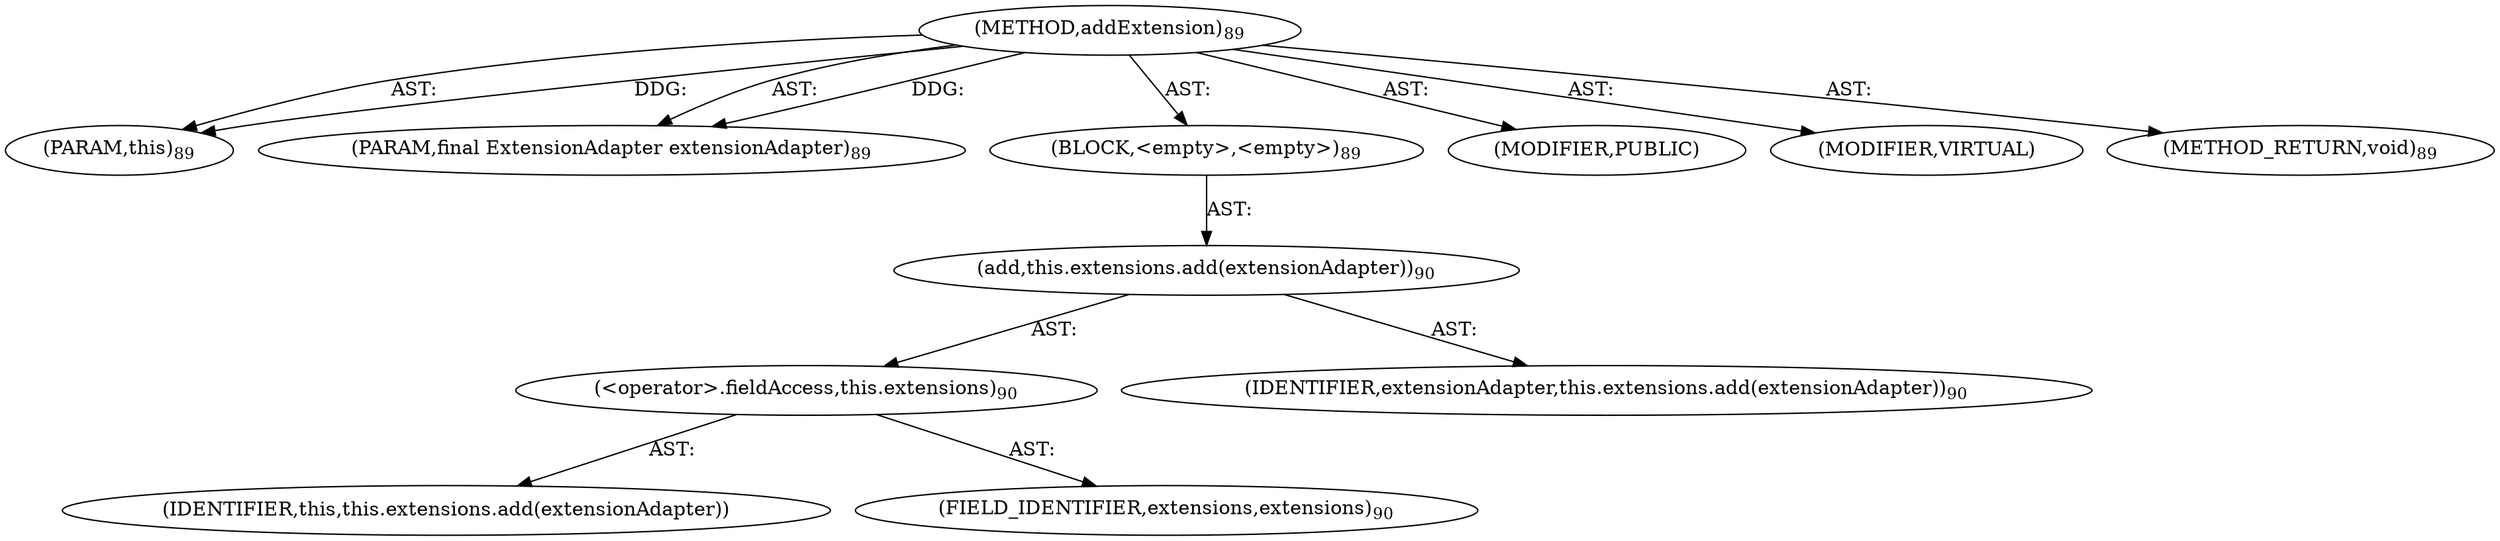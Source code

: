 digraph "addExtension" {  
"111669149696" [label = <(METHOD,addExtension)<SUB>89</SUB>> ]
"115964116994" [label = <(PARAM,this)<SUB>89</SUB>> ]
"115964116995" [label = <(PARAM,final ExtensionAdapter extensionAdapter)<SUB>89</SUB>> ]
"25769803776" [label = <(BLOCK,&lt;empty&gt;,&lt;empty&gt;)<SUB>89</SUB>> ]
"30064771072" [label = <(add,this.extensions.add(extensionAdapter))<SUB>90</SUB>> ]
"30064771073" [label = <(&lt;operator&gt;.fieldAccess,this.extensions)<SUB>90</SUB>> ]
"68719476740" [label = <(IDENTIFIER,this,this.extensions.add(extensionAdapter))> ]
"55834574848" [label = <(FIELD_IDENTIFIER,extensions,extensions)<SUB>90</SUB>> ]
"68719476741" [label = <(IDENTIFIER,extensionAdapter,this.extensions.add(extensionAdapter))<SUB>90</SUB>> ]
"133143986178" [label = <(MODIFIER,PUBLIC)> ]
"133143986179" [label = <(MODIFIER,VIRTUAL)> ]
"128849018880" [label = <(METHOD_RETURN,void)<SUB>89</SUB>> ]
  "111669149696" -> "115964116994"  [ label = "AST: "] 
  "111669149696" -> "115964116995"  [ label = "AST: "] 
  "111669149696" -> "25769803776"  [ label = "AST: "] 
  "111669149696" -> "133143986178"  [ label = "AST: "] 
  "111669149696" -> "133143986179"  [ label = "AST: "] 
  "111669149696" -> "128849018880"  [ label = "AST: "] 
  "25769803776" -> "30064771072"  [ label = "AST: "] 
  "30064771072" -> "30064771073"  [ label = "AST: "] 
  "30064771072" -> "68719476741"  [ label = "AST: "] 
  "30064771073" -> "68719476740"  [ label = "AST: "] 
  "30064771073" -> "55834574848"  [ label = "AST: "] 
  "111669149696" -> "115964116994"  [ label = "DDG: "] 
  "111669149696" -> "115964116995"  [ label = "DDG: "] 
}
